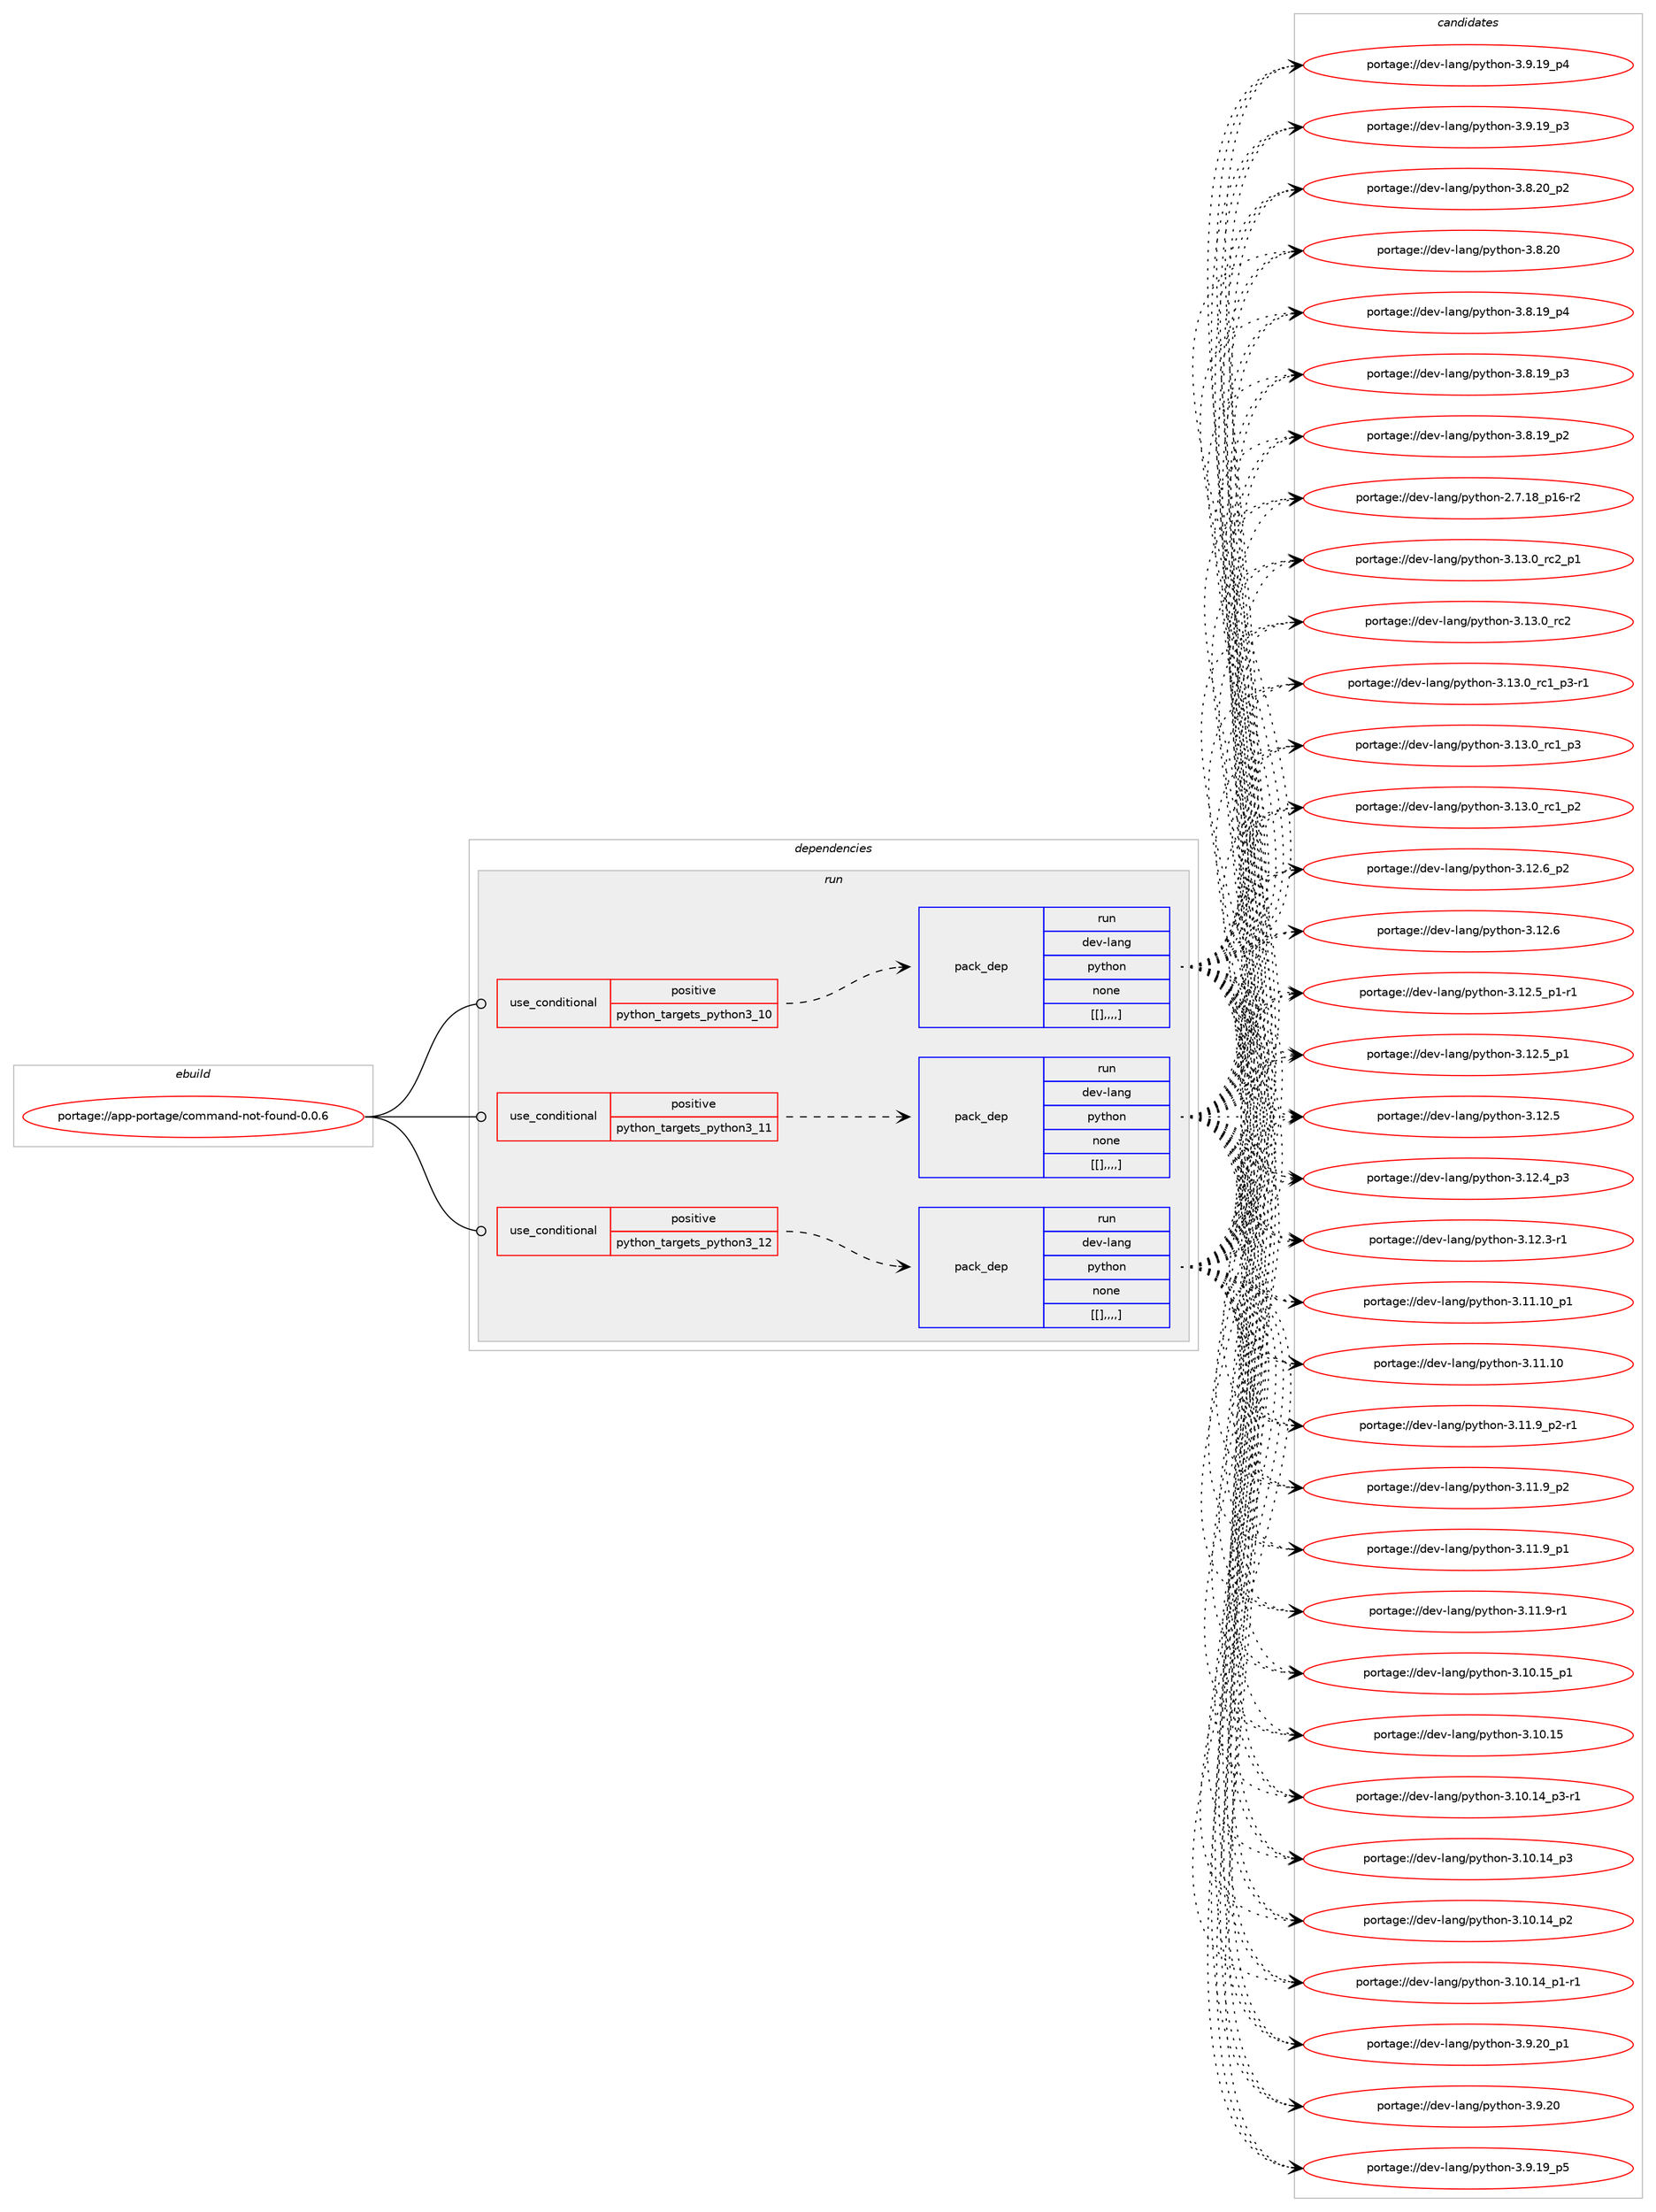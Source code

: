 digraph prolog {

# *************
# Graph options
# *************

newrank=true;
concentrate=true;
compound=true;
graph [rankdir=LR,fontname=Helvetica,fontsize=10,ranksep=1.5];#, ranksep=2.5, nodesep=0.2];
edge  [arrowhead=vee];
node  [fontname=Helvetica,fontsize=10];

# **********
# The ebuild
# **********

subgraph cluster_leftcol {
color=gray;
label=<<i>ebuild</i>>;
id [label="portage://app-portage/command-not-found-0.0.6", color=red, width=4, href="../app-portage/command-not-found-0.0.6.svg"];
}

# ****************
# The dependencies
# ****************

subgraph cluster_midcol {
color=gray;
label=<<i>dependencies</i>>;
subgraph cluster_compile {
fillcolor="#eeeeee";
style=filled;
label=<<i>compile</i>>;
}
subgraph cluster_compileandrun {
fillcolor="#eeeeee";
style=filled;
label=<<i>compile and run</i>>;
}
subgraph cluster_run {
fillcolor="#eeeeee";
style=filled;
label=<<i>run</i>>;
subgraph cond14324 {
dependency50667 [label=<<TABLE BORDER="0" CELLBORDER="1" CELLSPACING="0" CELLPADDING="4"><TR><TD ROWSPAN="3" CELLPADDING="10">use_conditional</TD></TR><TR><TD>positive</TD></TR><TR><TD>python_targets_python3_10</TD></TR></TABLE>>, shape=none, color=red];
subgraph pack35886 {
dependency50668 [label=<<TABLE BORDER="0" CELLBORDER="1" CELLSPACING="0" CELLPADDING="4" WIDTH="220"><TR><TD ROWSPAN="6" CELLPADDING="30">pack_dep</TD></TR><TR><TD WIDTH="110">run</TD></TR><TR><TD>dev-lang</TD></TR><TR><TD>python</TD></TR><TR><TD>none</TD></TR><TR><TD>[[],,,,]</TD></TR></TABLE>>, shape=none, color=blue];
}
dependency50667:e -> dependency50668:w [weight=20,style="dashed",arrowhead="vee"];
}
id:e -> dependency50667:w [weight=20,style="solid",arrowhead="odot"];
subgraph cond14325 {
dependency50669 [label=<<TABLE BORDER="0" CELLBORDER="1" CELLSPACING="0" CELLPADDING="4"><TR><TD ROWSPAN="3" CELLPADDING="10">use_conditional</TD></TR><TR><TD>positive</TD></TR><TR><TD>python_targets_python3_11</TD></TR></TABLE>>, shape=none, color=red];
subgraph pack35887 {
dependency50670 [label=<<TABLE BORDER="0" CELLBORDER="1" CELLSPACING="0" CELLPADDING="4" WIDTH="220"><TR><TD ROWSPAN="6" CELLPADDING="30">pack_dep</TD></TR><TR><TD WIDTH="110">run</TD></TR><TR><TD>dev-lang</TD></TR><TR><TD>python</TD></TR><TR><TD>none</TD></TR><TR><TD>[[],,,,]</TD></TR></TABLE>>, shape=none, color=blue];
}
dependency50669:e -> dependency50670:w [weight=20,style="dashed",arrowhead="vee"];
}
id:e -> dependency50669:w [weight=20,style="solid",arrowhead="odot"];
subgraph cond14326 {
dependency50671 [label=<<TABLE BORDER="0" CELLBORDER="1" CELLSPACING="0" CELLPADDING="4"><TR><TD ROWSPAN="3" CELLPADDING="10">use_conditional</TD></TR><TR><TD>positive</TD></TR><TR><TD>python_targets_python3_12</TD></TR></TABLE>>, shape=none, color=red];
subgraph pack35888 {
dependency50672 [label=<<TABLE BORDER="0" CELLBORDER="1" CELLSPACING="0" CELLPADDING="4" WIDTH="220"><TR><TD ROWSPAN="6" CELLPADDING="30">pack_dep</TD></TR><TR><TD WIDTH="110">run</TD></TR><TR><TD>dev-lang</TD></TR><TR><TD>python</TD></TR><TR><TD>none</TD></TR><TR><TD>[[],,,,]</TD></TR></TABLE>>, shape=none, color=blue];
}
dependency50671:e -> dependency50672:w [weight=20,style="dashed",arrowhead="vee"];
}
id:e -> dependency50671:w [weight=20,style="solid",arrowhead="odot"];
}
}

# **************
# The candidates
# **************

subgraph cluster_choices {
rank=same;
color=gray;
label=<<i>candidates</i>>;

subgraph choice35886 {
color=black;
nodesep=1;
choice100101118451089711010347112121116104111110455146495146489511499509511249 [label="portage://dev-lang/python-3.13.0_rc2_p1", color=red, width=4,href="../dev-lang/python-3.13.0_rc2_p1.svg"];
choice10010111845108971101034711212111610411111045514649514648951149950 [label="portage://dev-lang/python-3.13.0_rc2", color=red, width=4,href="../dev-lang/python-3.13.0_rc2.svg"];
choice1001011184510897110103471121211161041111104551464951464895114994995112514511449 [label="portage://dev-lang/python-3.13.0_rc1_p3-r1", color=red, width=4,href="../dev-lang/python-3.13.0_rc1_p3-r1.svg"];
choice100101118451089711010347112121116104111110455146495146489511499499511251 [label="portage://dev-lang/python-3.13.0_rc1_p3", color=red, width=4,href="../dev-lang/python-3.13.0_rc1_p3.svg"];
choice100101118451089711010347112121116104111110455146495146489511499499511250 [label="portage://dev-lang/python-3.13.0_rc1_p2", color=red, width=4,href="../dev-lang/python-3.13.0_rc1_p2.svg"];
choice100101118451089711010347112121116104111110455146495046549511250 [label="portage://dev-lang/python-3.12.6_p2", color=red, width=4,href="../dev-lang/python-3.12.6_p2.svg"];
choice10010111845108971101034711212111610411111045514649504654 [label="portage://dev-lang/python-3.12.6", color=red, width=4,href="../dev-lang/python-3.12.6.svg"];
choice1001011184510897110103471121211161041111104551464950465395112494511449 [label="portage://dev-lang/python-3.12.5_p1-r1", color=red, width=4,href="../dev-lang/python-3.12.5_p1-r1.svg"];
choice100101118451089711010347112121116104111110455146495046539511249 [label="portage://dev-lang/python-3.12.5_p1", color=red, width=4,href="../dev-lang/python-3.12.5_p1.svg"];
choice10010111845108971101034711212111610411111045514649504653 [label="portage://dev-lang/python-3.12.5", color=red, width=4,href="../dev-lang/python-3.12.5.svg"];
choice100101118451089711010347112121116104111110455146495046529511251 [label="portage://dev-lang/python-3.12.4_p3", color=red, width=4,href="../dev-lang/python-3.12.4_p3.svg"];
choice100101118451089711010347112121116104111110455146495046514511449 [label="portage://dev-lang/python-3.12.3-r1", color=red, width=4,href="../dev-lang/python-3.12.3-r1.svg"];
choice10010111845108971101034711212111610411111045514649494649489511249 [label="portage://dev-lang/python-3.11.10_p1", color=red, width=4,href="../dev-lang/python-3.11.10_p1.svg"];
choice1001011184510897110103471121211161041111104551464949464948 [label="portage://dev-lang/python-3.11.10", color=red, width=4,href="../dev-lang/python-3.11.10.svg"];
choice1001011184510897110103471121211161041111104551464949465795112504511449 [label="portage://dev-lang/python-3.11.9_p2-r1", color=red, width=4,href="../dev-lang/python-3.11.9_p2-r1.svg"];
choice100101118451089711010347112121116104111110455146494946579511250 [label="portage://dev-lang/python-3.11.9_p2", color=red, width=4,href="../dev-lang/python-3.11.9_p2.svg"];
choice100101118451089711010347112121116104111110455146494946579511249 [label="portage://dev-lang/python-3.11.9_p1", color=red, width=4,href="../dev-lang/python-3.11.9_p1.svg"];
choice100101118451089711010347112121116104111110455146494946574511449 [label="portage://dev-lang/python-3.11.9-r1", color=red, width=4,href="../dev-lang/python-3.11.9-r1.svg"];
choice10010111845108971101034711212111610411111045514649484649539511249 [label="portage://dev-lang/python-3.10.15_p1", color=red, width=4,href="../dev-lang/python-3.10.15_p1.svg"];
choice1001011184510897110103471121211161041111104551464948464953 [label="portage://dev-lang/python-3.10.15", color=red, width=4,href="../dev-lang/python-3.10.15.svg"];
choice100101118451089711010347112121116104111110455146494846495295112514511449 [label="portage://dev-lang/python-3.10.14_p3-r1", color=red, width=4,href="../dev-lang/python-3.10.14_p3-r1.svg"];
choice10010111845108971101034711212111610411111045514649484649529511251 [label="portage://dev-lang/python-3.10.14_p3", color=red, width=4,href="../dev-lang/python-3.10.14_p3.svg"];
choice10010111845108971101034711212111610411111045514649484649529511250 [label="portage://dev-lang/python-3.10.14_p2", color=red, width=4,href="../dev-lang/python-3.10.14_p2.svg"];
choice100101118451089711010347112121116104111110455146494846495295112494511449 [label="portage://dev-lang/python-3.10.14_p1-r1", color=red, width=4,href="../dev-lang/python-3.10.14_p1-r1.svg"];
choice100101118451089711010347112121116104111110455146574650489511249 [label="portage://dev-lang/python-3.9.20_p1", color=red, width=4,href="../dev-lang/python-3.9.20_p1.svg"];
choice10010111845108971101034711212111610411111045514657465048 [label="portage://dev-lang/python-3.9.20", color=red, width=4,href="../dev-lang/python-3.9.20.svg"];
choice100101118451089711010347112121116104111110455146574649579511253 [label="portage://dev-lang/python-3.9.19_p5", color=red, width=4,href="../dev-lang/python-3.9.19_p5.svg"];
choice100101118451089711010347112121116104111110455146574649579511252 [label="portage://dev-lang/python-3.9.19_p4", color=red, width=4,href="../dev-lang/python-3.9.19_p4.svg"];
choice100101118451089711010347112121116104111110455146574649579511251 [label="portage://dev-lang/python-3.9.19_p3", color=red, width=4,href="../dev-lang/python-3.9.19_p3.svg"];
choice100101118451089711010347112121116104111110455146564650489511250 [label="portage://dev-lang/python-3.8.20_p2", color=red, width=4,href="../dev-lang/python-3.8.20_p2.svg"];
choice10010111845108971101034711212111610411111045514656465048 [label="portage://dev-lang/python-3.8.20", color=red, width=4,href="../dev-lang/python-3.8.20.svg"];
choice100101118451089711010347112121116104111110455146564649579511252 [label="portage://dev-lang/python-3.8.19_p4", color=red, width=4,href="../dev-lang/python-3.8.19_p4.svg"];
choice100101118451089711010347112121116104111110455146564649579511251 [label="portage://dev-lang/python-3.8.19_p3", color=red, width=4,href="../dev-lang/python-3.8.19_p3.svg"];
choice100101118451089711010347112121116104111110455146564649579511250 [label="portage://dev-lang/python-3.8.19_p2", color=red, width=4,href="../dev-lang/python-3.8.19_p2.svg"];
choice100101118451089711010347112121116104111110455046554649569511249544511450 [label="portage://dev-lang/python-2.7.18_p16-r2", color=red, width=4,href="../dev-lang/python-2.7.18_p16-r2.svg"];
dependency50668:e -> choice100101118451089711010347112121116104111110455146495146489511499509511249:w [style=dotted,weight="100"];
dependency50668:e -> choice10010111845108971101034711212111610411111045514649514648951149950:w [style=dotted,weight="100"];
dependency50668:e -> choice1001011184510897110103471121211161041111104551464951464895114994995112514511449:w [style=dotted,weight="100"];
dependency50668:e -> choice100101118451089711010347112121116104111110455146495146489511499499511251:w [style=dotted,weight="100"];
dependency50668:e -> choice100101118451089711010347112121116104111110455146495146489511499499511250:w [style=dotted,weight="100"];
dependency50668:e -> choice100101118451089711010347112121116104111110455146495046549511250:w [style=dotted,weight="100"];
dependency50668:e -> choice10010111845108971101034711212111610411111045514649504654:w [style=dotted,weight="100"];
dependency50668:e -> choice1001011184510897110103471121211161041111104551464950465395112494511449:w [style=dotted,weight="100"];
dependency50668:e -> choice100101118451089711010347112121116104111110455146495046539511249:w [style=dotted,weight="100"];
dependency50668:e -> choice10010111845108971101034711212111610411111045514649504653:w [style=dotted,weight="100"];
dependency50668:e -> choice100101118451089711010347112121116104111110455146495046529511251:w [style=dotted,weight="100"];
dependency50668:e -> choice100101118451089711010347112121116104111110455146495046514511449:w [style=dotted,weight="100"];
dependency50668:e -> choice10010111845108971101034711212111610411111045514649494649489511249:w [style=dotted,weight="100"];
dependency50668:e -> choice1001011184510897110103471121211161041111104551464949464948:w [style=dotted,weight="100"];
dependency50668:e -> choice1001011184510897110103471121211161041111104551464949465795112504511449:w [style=dotted,weight="100"];
dependency50668:e -> choice100101118451089711010347112121116104111110455146494946579511250:w [style=dotted,weight="100"];
dependency50668:e -> choice100101118451089711010347112121116104111110455146494946579511249:w [style=dotted,weight="100"];
dependency50668:e -> choice100101118451089711010347112121116104111110455146494946574511449:w [style=dotted,weight="100"];
dependency50668:e -> choice10010111845108971101034711212111610411111045514649484649539511249:w [style=dotted,weight="100"];
dependency50668:e -> choice1001011184510897110103471121211161041111104551464948464953:w [style=dotted,weight="100"];
dependency50668:e -> choice100101118451089711010347112121116104111110455146494846495295112514511449:w [style=dotted,weight="100"];
dependency50668:e -> choice10010111845108971101034711212111610411111045514649484649529511251:w [style=dotted,weight="100"];
dependency50668:e -> choice10010111845108971101034711212111610411111045514649484649529511250:w [style=dotted,weight="100"];
dependency50668:e -> choice100101118451089711010347112121116104111110455146494846495295112494511449:w [style=dotted,weight="100"];
dependency50668:e -> choice100101118451089711010347112121116104111110455146574650489511249:w [style=dotted,weight="100"];
dependency50668:e -> choice10010111845108971101034711212111610411111045514657465048:w [style=dotted,weight="100"];
dependency50668:e -> choice100101118451089711010347112121116104111110455146574649579511253:w [style=dotted,weight="100"];
dependency50668:e -> choice100101118451089711010347112121116104111110455146574649579511252:w [style=dotted,weight="100"];
dependency50668:e -> choice100101118451089711010347112121116104111110455146574649579511251:w [style=dotted,weight="100"];
dependency50668:e -> choice100101118451089711010347112121116104111110455146564650489511250:w [style=dotted,weight="100"];
dependency50668:e -> choice10010111845108971101034711212111610411111045514656465048:w [style=dotted,weight="100"];
dependency50668:e -> choice100101118451089711010347112121116104111110455146564649579511252:w [style=dotted,weight="100"];
dependency50668:e -> choice100101118451089711010347112121116104111110455146564649579511251:w [style=dotted,weight="100"];
dependency50668:e -> choice100101118451089711010347112121116104111110455146564649579511250:w [style=dotted,weight="100"];
dependency50668:e -> choice100101118451089711010347112121116104111110455046554649569511249544511450:w [style=dotted,weight="100"];
}
subgraph choice35887 {
color=black;
nodesep=1;
choice100101118451089711010347112121116104111110455146495146489511499509511249 [label="portage://dev-lang/python-3.13.0_rc2_p1", color=red, width=4,href="../dev-lang/python-3.13.0_rc2_p1.svg"];
choice10010111845108971101034711212111610411111045514649514648951149950 [label="portage://dev-lang/python-3.13.0_rc2", color=red, width=4,href="../dev-lang/python-3.13.0_rc2.svg"];
choice1001011184510897110103471121211161041111104551464951464895114994995112514511449 [label="portage://dev-lang/python-3.13.0_rc1_p3-r1", color=red, width=4,href="../dev-lang/python-3.13.0_rc1_p3-r1.svg"];
choice100101118451089711010347112121116104111110455146495146489511499499511251 [label="portage://dev-lang/python-3.13.0_rc1_p3", color=red, width=4,href="../dev-lang/python-3.13.0_rc1_p3.svg"];
choice100101118451089711010347112121116104111110455146495146489511499499511250 [label="portage://dev-lang/python-3.13.0_rc1_p2", color=red, width=4,href="../dev-lang/python-3.13.0_rc1_p2.svg"];
choice100101118451089711010347112121116104111110455146495046549511250 [label="portage://dev-lang/python-3.12.6_p2", color=red, width=4,href="../dev-lang/python-3.12.6_p2.svg"];
choice10010111845108971101034711212111610411111045514649504654 [label="portage://dev-lang/python-3.12.6", color=red, width=4,href="../dev-lang/python-3.12.6.svg"];
choice1001011184510897110103471121211161041111104551464950465395112494511449 [label="portage://dev-lang/python-3.12.5_p1-r1", color=red, width=4,href="../dev-lang/python-3.12.5_p1-r1.svg"];
choice100101118451089711010347112121116104111110455146495046539511249 [label="portage://dev-lang/python-3.12.5_p1", color=red, width=4,href="../dev-lang/python-3.12.5_p1.svg"];
choice10010111845108971101034711212111610411111045514649504653 [label="portage://dev-lang/python-3.12.5", color=red, width=4,href="../dev-lang/python-3.12.5.svg"];
choice100101118451089711010347112121116104111110455146495046529511251 [label="portage://dev-lang/python-3.12.4_p3", color=red, width=4,href="../dev-lang/python-3.12.4_p3.svg"];
choice100101118451089711010347112121116104111110455146495046514511449 [label="portage://dev-lang/python-3.12.3-r1", color=red, width=4,href="../dev-lang/python-3.12.3-r1.svg"];
choice10010111845108971101034711212111610411111045514649494649489511249 [label="portage://dev-lang/python-3.11.10_p1", color=red, width=4,href="../dev-lang/python-3.11.10_p1.svg"];
choice1001011184510897110103471121211161041111104551464949464948 [label="portage://dev-lang/python-3.11.10", color=red, width=4,href="../dev-lang/python-3.11.10.svg"];
choice1001011184510897110103471121211161041111104551464949465795112504511449 [label="portage://dev-lang/python-3.11.9_p2-r1", color=red, width=4,href="../dev-lang/python-3.11.9_p2-r1.svg"];
choice100101118451089711010347112121116104111110455146494946579511250 [label="portage://dev-lang/python-3.11.9_p2", color=red, width=4,href="../dev-lang/python-3.11.9_p2.svg"];
choice100101118451089711010347112121116104111110455146494946579511249 [label="portage://dev-lang/python-3.11.9_p1", color=red, width=4,href="../dev-lang/python-3.11.9_p1.svg"];
choice100101118451089711010347112121116104111110455146494946574511449 [label="portage://dev-lang/python-3.11.9-r1", color=red, width=4,href="../dev-lang/python-3.11.9-r1.svg"];
choice10010111845108971101034711212111610411111045514649484649539511249 [label="portage://dev-lang/python-3.10.15_p1", color=red, width=4,href="../dev-lang/python-3.10.15_p1.svg"];
choice1001011184510897110103471121211161041111104551464948464953 [label="portage://dev-lang/python-3.10.15", color=red, width=4,href="../dev-lang/python-3.10.15.svg"];
choice100101118451089711010347112121116104111110455146494846495295112514511449 [label="portage://dev-lang/python-3.10.14_p3-r1", color=red, width=4,href="../dev-lang/python-3.10.14_p3-r1.svg"];
choice10010111845108971101034711212111610411111045514649484649529511251 [label="portage://dev-lang/python-3.10.14_p3", color=red, width=4,href="../dev-lang/python-3.10.14_p3.svg"];
choice10010111845108971101034711212111610411111045514649484649529511250 [label="portage://dev-lang/python-3.10.14_p2", color=red, width=4,href="../dev-lang/python-3.10.14_p2.svg"];
choice100101118451089711010347112121116104111110455146494846495295112494511449 [label="portage://dev-lang/python-3.10.14_p1-r1", color=red, width=4,href="../dev-lang/python-3.10.14_p1-r1.svg"];
choice100101118451089711010347112121116104111110455146574650489511249 [label="portage://dev-lang/python-3.9.20_p1", color=red, width=4,href="../dev-lang/python-3.9.20_p1.svg"];
choice10010111845108971101034711212111610411111045514657465048 [label="portage://dev-lang/python-3.9.20", color=red, width=4,href="../dev-lang/python-3.9.20.svg"];
choice100101118451089711010347112121116104111110455146574649579511253 [label="portage://dev-lang/python-3.9.19_p5", color=red, width=4,href="../dev-lang/python-3.9.19_p5.svg"];
choice100101118451089711010347112121116104111110455146574649579511252 [label="portage://dev-lang/python-3.9.19_p4", color=red, width=4,href="../dev-lang/python-3.9.19_p4.svg"];
choice100101118451089711010347112121116104111110455146574649579511251 [label="portage://dev-lang/python-3.9.19_p3", color=red, width=4,href="../dev-lang/python-3.9.19_p3.svg"];
choice100101118451089711010347112121116104111110455146564650489511250 [label="portage://dev-lang/python-3.8.20_p2", color=red, width=4,href="../dev-lang/python-3.8.20_p2.svg"];
choice10010111845108971101034711212111610411111045514656465048 [label="portage://dev-lang/python-3.8.20", color=red, width=4,href="../dev-lang/python-3.8.20.svg"];
choice100101118451089711010347112121116104111110455146564649579511252 [label="portage://dev-lang/python-3.8.19_p4", color=red, width=4,href="../dev-lang/python-3.8.19_p4.svg"];
choice100101118451089711010347112121116104111110455146564649579511251 [label="portage://dev-lang/python-3.8.19_p3", color=red, width=4,href="../dev-lang/python-3.8.19_p3.svg"];
choice100101118451089711010347112121116104111110455146564649579511250 [label="portage://dev-lang/python-3.8.19_p2", color=red, width=4,href="../dev-lang/python-3.8.19_p2.svg"];
choice100101118451089711010347112121116104111110455046554649569511249544511450 [label="portage://dev-lang/python-2.7.18_p16-r2", color=red, width=4,href="../dev-lang/python-2.7.18_p16-r2.svg"];
dependency50670:e -> choice100101118451089711010347112121116104111110455146495146489511499509511249:w [style=dotted,weight="100"];
dependency50670:e -> choice10010111845108971101034711212111610411111045514649514648951149950:w [style=dotted,weight="100"];
dependency50670:e -> choice1001011184510897110103471121211161041111104551464951464895114994995112514511449:w [style=dotted,weight="100"];
dependency50670:e -> choice100101118451089711010347112121116104111110455146495146489511499499511251:w [style=dotted,weight="100"];
dependency50670:e -> choice100101118451089711010347112121116104111110455146495146489511499499511250:w [style=dotted,weight="100"];
dependency50670:e -> choice100101118451089711010347112121116104111110455146495046549511250:w [style=dotted,weight="100"];
dependency50670:e -> choice10010111845108971101034711212111610411111045514649504654:w [style=dotted,weight="100"];
dependency50670:e -> choice1001011184510897110103471121211161041111104551464950465395112494511449:w [style=dotted,weight="100"];
dependency50670:e -> choice100101118451089711010347112121116104111110455146495046539511249:w [style=dotted,weight="100"];
dependency50670:e -> choice10010111845108971101034711212111610411111045514649504653:w [style=dotted,weight="100"];
dependency50670:e -> choice100101118451089711010347112121116104111110455146495046529511251:w [style=dotted,weight="100"];
dependency50670:e -> choice100101118451089711010347112121116104111110455146495046514511449:w [style=dotted,weight="100"];
dependency50670:e -> choice10010111845108971101034711212111610411111045514649494649489511249:w [style=dotted,weight="100"];
dependency50670:e -> choice1001011184510897110103471121211161041111104551464949464948:w [style=dotted,weight="100"];
dependency50670:e -> choice1001011184510897110103471121211161041111104551464949465795112504511449:w [style=dotted,weight="100"];
dependency50670:e -> choice100101118451089711010347112121116104111110455146494946579511250:w [style=dotted,weight="100"];
dependency50670:e -> choice100101118451089711010347112121116104111110455146494946579511249:w [style=dotted,weight="100"];
dependency50670:e -> choice100101118451089711010347112121116104111110455146494946574511449:w [style=dotted,weight="100"];
dependency50670:e -> choice10010111845108971101034711212111610411111045514649484649539511249:w [style=dotted,weight="100"];
dependency50670:e -> choice1001011184510897110103471121211161041111104551464948464953:w [style=dotted,weight="100"];
dependency50670:e -> choice100101118451089711010347112121116104111110455146494846495295112514511449:w [style=dotted,weight="100"];
dependency50670:e -> choice10010111845108971101034711212111610411111045514649484649529511251:w [style=dotted,weight="100"];
dependency50670:e -> choice10010111845108971101034711212111610411111045514649484649529511250:w [style=dotted,weight="100"];
dependency50670:e -> choice100101118451089711010347112121116104111110455146494846495295112494511449:w [style=dotted,weight="100"];
dependency50670:e -> choice100101118451089711010347112121116104111110455146574650489511249:w [style=dotted,weight="100"];
dependency50670:e -> choice10010111845108971101034711212111610411111045514657465048:w [style=dotted,weight="100"];
dependency50670:e -> choice100101118451089711010347112121116104111110455146574649579511253:w [style=dotted,weight="100"];
dependency50670:e -> choice100101118451089711010347112121116104111110455146574649579511252:w [style=dotted,weight="100"];
dependency50670:e -> choice100101118451089711010347112121116104111110455146574649579511251:w [style=dotted,weight="100"];
dependency50670:e -> choice100101118451089711010347112121116104111110455146564650489511250:w [style=dotted,weight="100"];
dependency50670:e -> choice10010111845108971101034711212111610411111045514656465048:w [style=dotted,weight="100"];
dependency50670:e -> choice100101118451089711010347112121116104111110455146564649579511252:w [style=dotted,weight="100"];
dependency50670:e -> choice100101118451089711010347112121116104111110455146564649579511251:w [style=dotted,weight="100"];
dependency50670:e -> choice100101118451089711010347112121116104111110455146564649579511250:w [style=dotted,weight="100"];
dependency50670:e -> choice100101118451089711010347112121116104111110455046554649569511249544511450:w [style=dotted,weight="100"];
}
subgraph choice35888 {
color=black;
nodesep=1;
choice100101118451089711010347112121116104111110455146495146489511499509511249 [label="portage://dev-lang/python-3.13.0_rc2_p1", color=red, width=4,href="../dev-lang/python-3.13.0_rc2_p1.svg"];
choice10010111845108971101034711212111610411111045514649514648951149950 [label="portage://dev-lang/python-3.13.0_rc2", color=red, width=4,href="../dev-lang/python-3.13.0_rc2.svg"];
choice1001011184510897110103471121211161041111104551464951464895114994995112514511449 [label="portage://dev-lang/python-3.13.0_rc1_p3-r1", color=red, width=4,href="../dev-lang/python-3.13.0_rc1_p3-r1.svg"];
choice100101118451089711010347112121116104111110455146495146489511499499511251 [label="portage://dev-lang/python-3.13.0_rc1_p3", color=red, width=4,href="../dev-lang/python-3.13.0_rc1_p3.svg"];
choice100101118451089711010347112121116104111110455146495146489511499499511250 [label="portage://dev-lang/python-3.13.0_rc1_p2", color=red, width=4,href="../dev-lang/python-3.13.0_rc1_p2.svg"];
choice100101118451089711010347112121116104111110455146495046549511250 [label="portage://dev-lang/python-3.12.6_p2", color=red, width=4,href="../dev-lang/python-3.12.6_p2.svg"];
choice10010111845108971101034711212111610411111045514649504654 [label="portage://dev-lang/python-3.12.6", color=red, width=4,href="../dev-lang/python-3.12.6.svg"];
choice1001011184510897110103471121211161041111104551464950465395112494511449 [label="portage://dev-lang/python-3.12.5_p1-r1", color=red, width=4,href="../dev-lang/python-3.12.5_p1-r1.svg"];
choice100101118451089711010347112121116104111110455146495046539511249 [label="portage://dev-lang/python-3.12.5_p1", color=red, width=4,href="../dev-lang/python-3.12.5_p1.svg"];
choice10010111845108971101034711212111610411111045514649504653 [label="portage://dev-lang/python-3.12.5", color=red, width=4,href="../dev-lang/python-3.12.5.svg"];
choice100101118451089711010347112121116104111110455146495046529511251 [label="portage://dev-lang/python-3.12.4_p3", color=red, width=4,href="../dev-lang/python-3.12.4_p3.svg"];
choice100101118451089711010347112121116104111110455146495046514511449 [label="portage://dev-lang/python-3.12.3-r1", color=red, width=4,href="../dev-lang/python-3.12.3-r1.svg"];
choice10010111845108971101034711212111610411111045514649494649489511249 [label="portage://dev-lang/python-3.11.10_p1", color=red, width=4,href="../dev-lang/python-3.11.10_p1.svg"];
choice1001011184510897110103471121211161041111104551464949464948 [label="portage://dev-lang/python-3.11.10", color=red, width=4,href="../dev-lang/python-3.11.10.svg"];
choice1001011184510897110103471121211161041111104551464949465795112504511449 [label="portage://dev-lang/python-3.11.9_p2-r1", color=red, width=4,href="../dev-lang/python-3.11.9_p2-r1.svg"];
choice100101118451089711010347112121116104111110455146494946579511250 [label="portage://dev-lang/python-3.11.9_p2", color=red, width=4,href="../dev-lang/python-3.11.9_p2.svg"];
choice100101118451089711010347112121116104111110455146494946579511249 [label="portage://dev-lang/python-3.11.9_p1", color=red, width=4,href="../dev-lang/python-3.11.9_p1.svg"];
choice100101118451089711010347112121116104111110455146494946574511449 [label="portage://dev-lang/python-3.11.9-r1", color=red, width=4,href="../dev-lang/python-3.11.9-r1.svg"];
choice10010111845108971101034711212111610411111045514649484649539511249 [label="portage://dev-lang/python-3.10.15_p1", color=red, width=4,href="../dev-lang/python-3.10.15_p1.svg"];
choice1001011184510897110103471121211161041111104551464948464953 [label="portage://dev-lang/python-3.10.15", color=red, width=4,href="../dev-lang/python-3.10.15.svg"];
choice100101118451089711010347112121116104111110455146494846495295112514511449 [label="portage://dev-lang/python-3.10.14_p3-r1", color=red, width=4,href="../dev-lang/python-3.10.14_p3-r1.svg"];
choice10010111845108971101034711212111610411111045514649484649529511251 [label="portage://dev-lang/python-3.10.14_p3", color=red, width=4,href="../dev-lang/python-3.10.14_p3.svg"];
choice10010111845108971101034711212111610411111045514649484649529511250 [label="portage://dev-lang/python-3.10.14_p2", color=red, width=4,href="../dev-lang/python-3.10.14_p2.svg"];
choice100101118451089711010347112121116104111110455146494846495295112494511449 [label="portage://dev-lang/python-3.10.14_p1-r1", color=red, width=4,href="../dev-lang/python-3.10.14_p1-r1.svg"];
choice100101118451089711010347112121116104111110455146574650489511249 [label="portage://dev-lang/python-3.9.20_p1", color=red, width=4,href="../dev-lang/python-3.9.20_p1.svg"];
choice10010111845108971101034711212111610411111045514657465048 [label="portage://dev-lang/python-3.9.20", color=red, width=4,href="../dev-lang/python-3.9.20.svg"];
choice100101118451089711010347112121116104111110455146574649579511253 [label="portage://dev-lang/python-3.9.19_p5", color=red, width=4,href="../dev-lang/python-3.9.19_p5.svg"];
choice100101118451089711010347112121116104111110455146574649579511252 [label="portage://dev-lang/python-3.9.19_p4", color=red, width=4,href="../dev-lang/python-3.9.19_p4.svg"];
choice100101118451089711010347112121116104111110455146574649579511251 [label="portage://dev-lang/python-3.9.19_p3", color=red, width=4,href="../dev-lang/python-3.9.19_p3.svg"];
choice100101118451089711010347112121116104111110455146564650489511250 [label="portage://dev-lang/python-3.8.20_p2", color=red, width=4,href="../dev-lang/python-3.8.20_p2.svg"];
choice10010111845108971101034711212111610411111045514656465048 [label="portage://dev-lang/python-3.8.20", color=red, width=4,href="../dev-lang/python-3.8.20.svg"];
choice100101118451089711010347112121116104111110455146564649579511252 [label="portage://dev-lang/python-3.8.19_p4", color=red, width=4,href="../dev-lang/python-3.8.19_p4.svg"];
choice100101118451089711010347112121116104111110455146564649579511251 [label="portage://dev-lang/python-3.8.19_p3", color=red, width=4,href="../dev-lang/python-3.8.19_p3.svg"];
choice100101118451089711010347112121116104111110455146564649579511250 [label="portage://dev-lang/python-3.8.19_p2", color=red, width=4,href="../dev-lang/python-3.8.19_p2.svg"];
choice100101118451089711010347112121116104111110455046554649569511249544511450 [label="portage://dev-lang/python-2.7.18_p16-r2", color=red, width=4,href="../dev-lang/python-2.7.18_p16-r2.svg"];
dependency50672:e -> choice100101118451089711010347112121116104111110455146495146489511499509511249:w [style=dotted,weight="100"];
dependency50672:e -> choice10010111845108971101034711212111610411111045514649514648951149950:w [style=dotted,weight="100"];
dependency50672:e -> choice1001011184510897110103471121211161041111104551464951464895114994995112514511449:w [style=dotted,weight="100"];
dependency50672:e -> choice100101118451089711010347112121116104111110455146495146489511499499511251:w [style=dotted,weight="100"];
dependency50672:e -> choice100101118451089711010347112121116104111110455146495146489511499499511250:w [style=dotted,weight="100"];
dependency50672:e -> choice100101118451089711010347112121116104111110455146495046549511250:w [style=dotted,weight="100"];
dependency50672:e -> choice10010111845108971101034711212111610411111045514649504654:w [style=dotted,weight="100"];
dependency50672:e -> choice1001011184510897110103471121211161041111104551464950465395112494511449:w [style=dotted,weight="100"];
dependency50672:e -> choice100101118451089711010347112121116104111110455146495046539511249:w [style=dotted,weight="100"];
dependency50672:e -> choice10010111845108971101034711212111610411111045514649504653:w [style=dotted,weight="100"];
dependency50672:e -> choice100101118451089711010347112121116104111110455146495046529511251:w [style=dotted,weight="100"];
dependency50672:e -> choice100101118451089711010347112121116104111110455146495046514511449:w [style=dotted,weight="100"];
dependency50672:e -> choice10010111845108971101034711212111610411111045514649494649489511249:w [style=dotted,weight="100"];
dependency50672:e -> choice1001011184510897110103471121211161041111104551464949464948:w [style=dotted,weight="100"];
dependency50672:e -> choice1001011184510897110103471121211161041111104551464949465795112504511449:w [style=dotted,weight="100"];
dependency50672:e -> choice100101118451089711010347112121116104111110455146494946579511250:w [style=dotted,weight="100"];
dependency50672:e -> choice100101118451089711010347112121116104111110455146494946579511249:w [style=dotted,weight="100"];
dependency50672:e -> choice100101118451089711010347112121116104111110455146494946574511449:w [style=dotted,weight="100"];
dependency50672:e -> choice10010111845108971101034711212111610411111045514649484649539511249:w [style=dotted,weight="100"];
dependency50672:e -> choice1001011184510897110103471121211161041111104551464948464953:w [style=dotted,weight="100"];
dependency50672:e -> choice100101118451089711010347112121116104111110455146494846495295112514511449:w [style=dotted,weight="100"];
dependency50672:e -> choice10010111845108971101034711212111610411111045514649484649529511251:w [style=dotted,weight="100"];
dependency50672:e -> choice10010111845108971101034711212111610411111045514649484649529511250:w [style=dotted,weight="100"];
dependency50672:e -> choice100101118451089711010347112121116104111110455146494846495295112494511449:w [style=dotted,weight="100"];
dependency50672:e -> choice100101118451089711010347112121116104111110455146574650489511249:w [style=dotted,weight="100"];
dependency50672:e -> choice10010111845108971101034711212111610411111045514657465048:w [style=dotted,weight="100"];
dependency50672:e -> choice100101118451089711010347112121116104111110455146574649579511253:w [style=dotted,weight="100"];
dependency50672:e -> choice100101118451089711010347112121116104111110455146574649579511252:w [style=dotted,weight="100"];
dependency50672:e -> choice100101118451089711010347112121116104111110455146574649579511251:w [style=dotted,weight="100"];
dependency50672:e -> choice100101118451089711010347112121116104111110455146564650489511250:w [style=dotted,weight="100"];
dependency50672:e -> choice10010111845108971101034711212111610411111045514656465048:w [style=dotted,weight="100"];
dependency50672:e -> choice100101118451089711010347112121116104111110455146564649579511252:w [style=dotted,weight="100"];
dependency50672:e -> choice100101118451089711010347112121116104111110455146564649579511251:w [style=dotted,weight="100"];
dependency50672:e -> choice100101118451089711010347112121116104111110455146564649579511250:w [style=dotted,weight="100"];
dependency50672:e -> choice100101118451089711010347112121116104111110455046554649569511249544511450:w [style=dotted,weight="100"];
}
}

}
